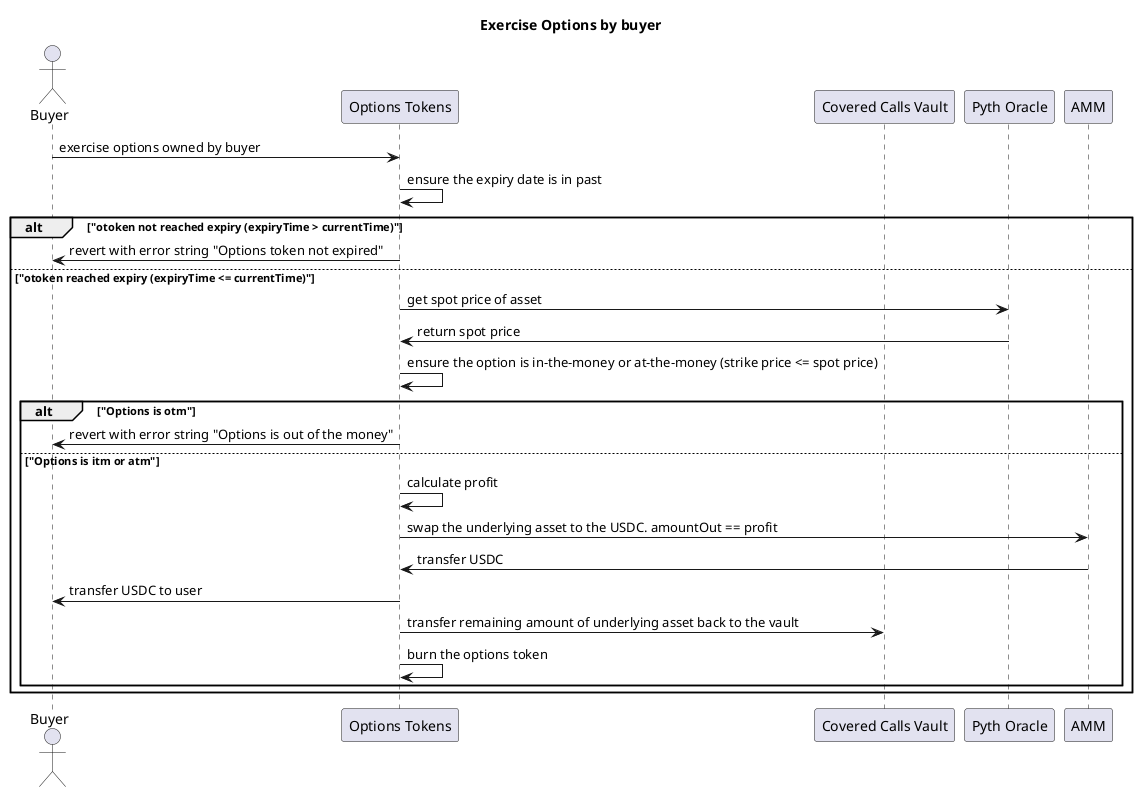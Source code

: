 @startuml "buyer-excercise-options"

title "Exercise Options by buyer"

actor "Buyer" as buyer
participant "Options Tokens" as otoken
participant "Covered Calls Vault" as vault
participant "Pyth Oracle" as pyth
participant "AMM" as amm

buyer -> otoken: exercise options owned by buyer
otoken -> otoken: ensure the expiry date is in past
alt "otoken not reached expiry (expiryTime > currentTime)"
    otoken -> buyer: revert with error string "Options token not expired"
else "otoken reached expiry (expiryTime <= currentTime)"
    otoken -> pyth: get spot price of asset
    pyth -> otoken: return spot price
    otoken -> otoken: ensure the option is in-the-money or at-the-money (strike price <= spot price)
    alt "Options is otm"
        otoken -> buyer: revert with error string "Options is out of the money"
    else "Options is itm or atm"
        otoken -> otoken: calculate profit
        otoken -> amm: swap the underlying asset to the USDC. amountOut == profit
        amm -> otoken: transfer USDC
        otoken -> buyer: transfer USDC to user
        otoken -> vault: transfer remaining amount of underlying asset back to the vault
        otoken -> otoken: burn the options token
    end
end
@enduml